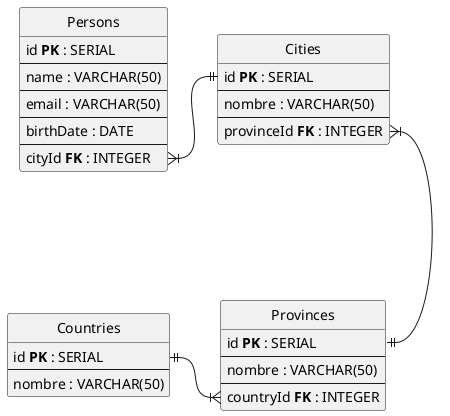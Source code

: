 @startuml agenciaPublicidad

hide circle

entity Persons {
    id **PK** : SERIAL
    ---
    name : VARCHAR(50)
    ---
    email : VARCHAR(50)
    ---
    birthDate : DATE
    ---
    cityId **FK** : INTEGER
}

entity Cities {
    id **PK** : SERIAL
    ---
    nombre : VARCHAR(50)
    ---
    provinceId **FK** : INTEGER
}

entity Provinces {
    id **PK** : SERIAL
    ---
    nombre : VARCHAR(50)
    ---
    countryId **FK** : INTEGER
}

entity Countries {
    id **PK** : SERIAL
    ---
    nombre : VARCHAR(50)
}

Persons::cityId }|-right--||Cities::id
Cities::provinceId }|-down--||Provinces::id
Provinces::countryId }|-left--||Countries::id

@enduml